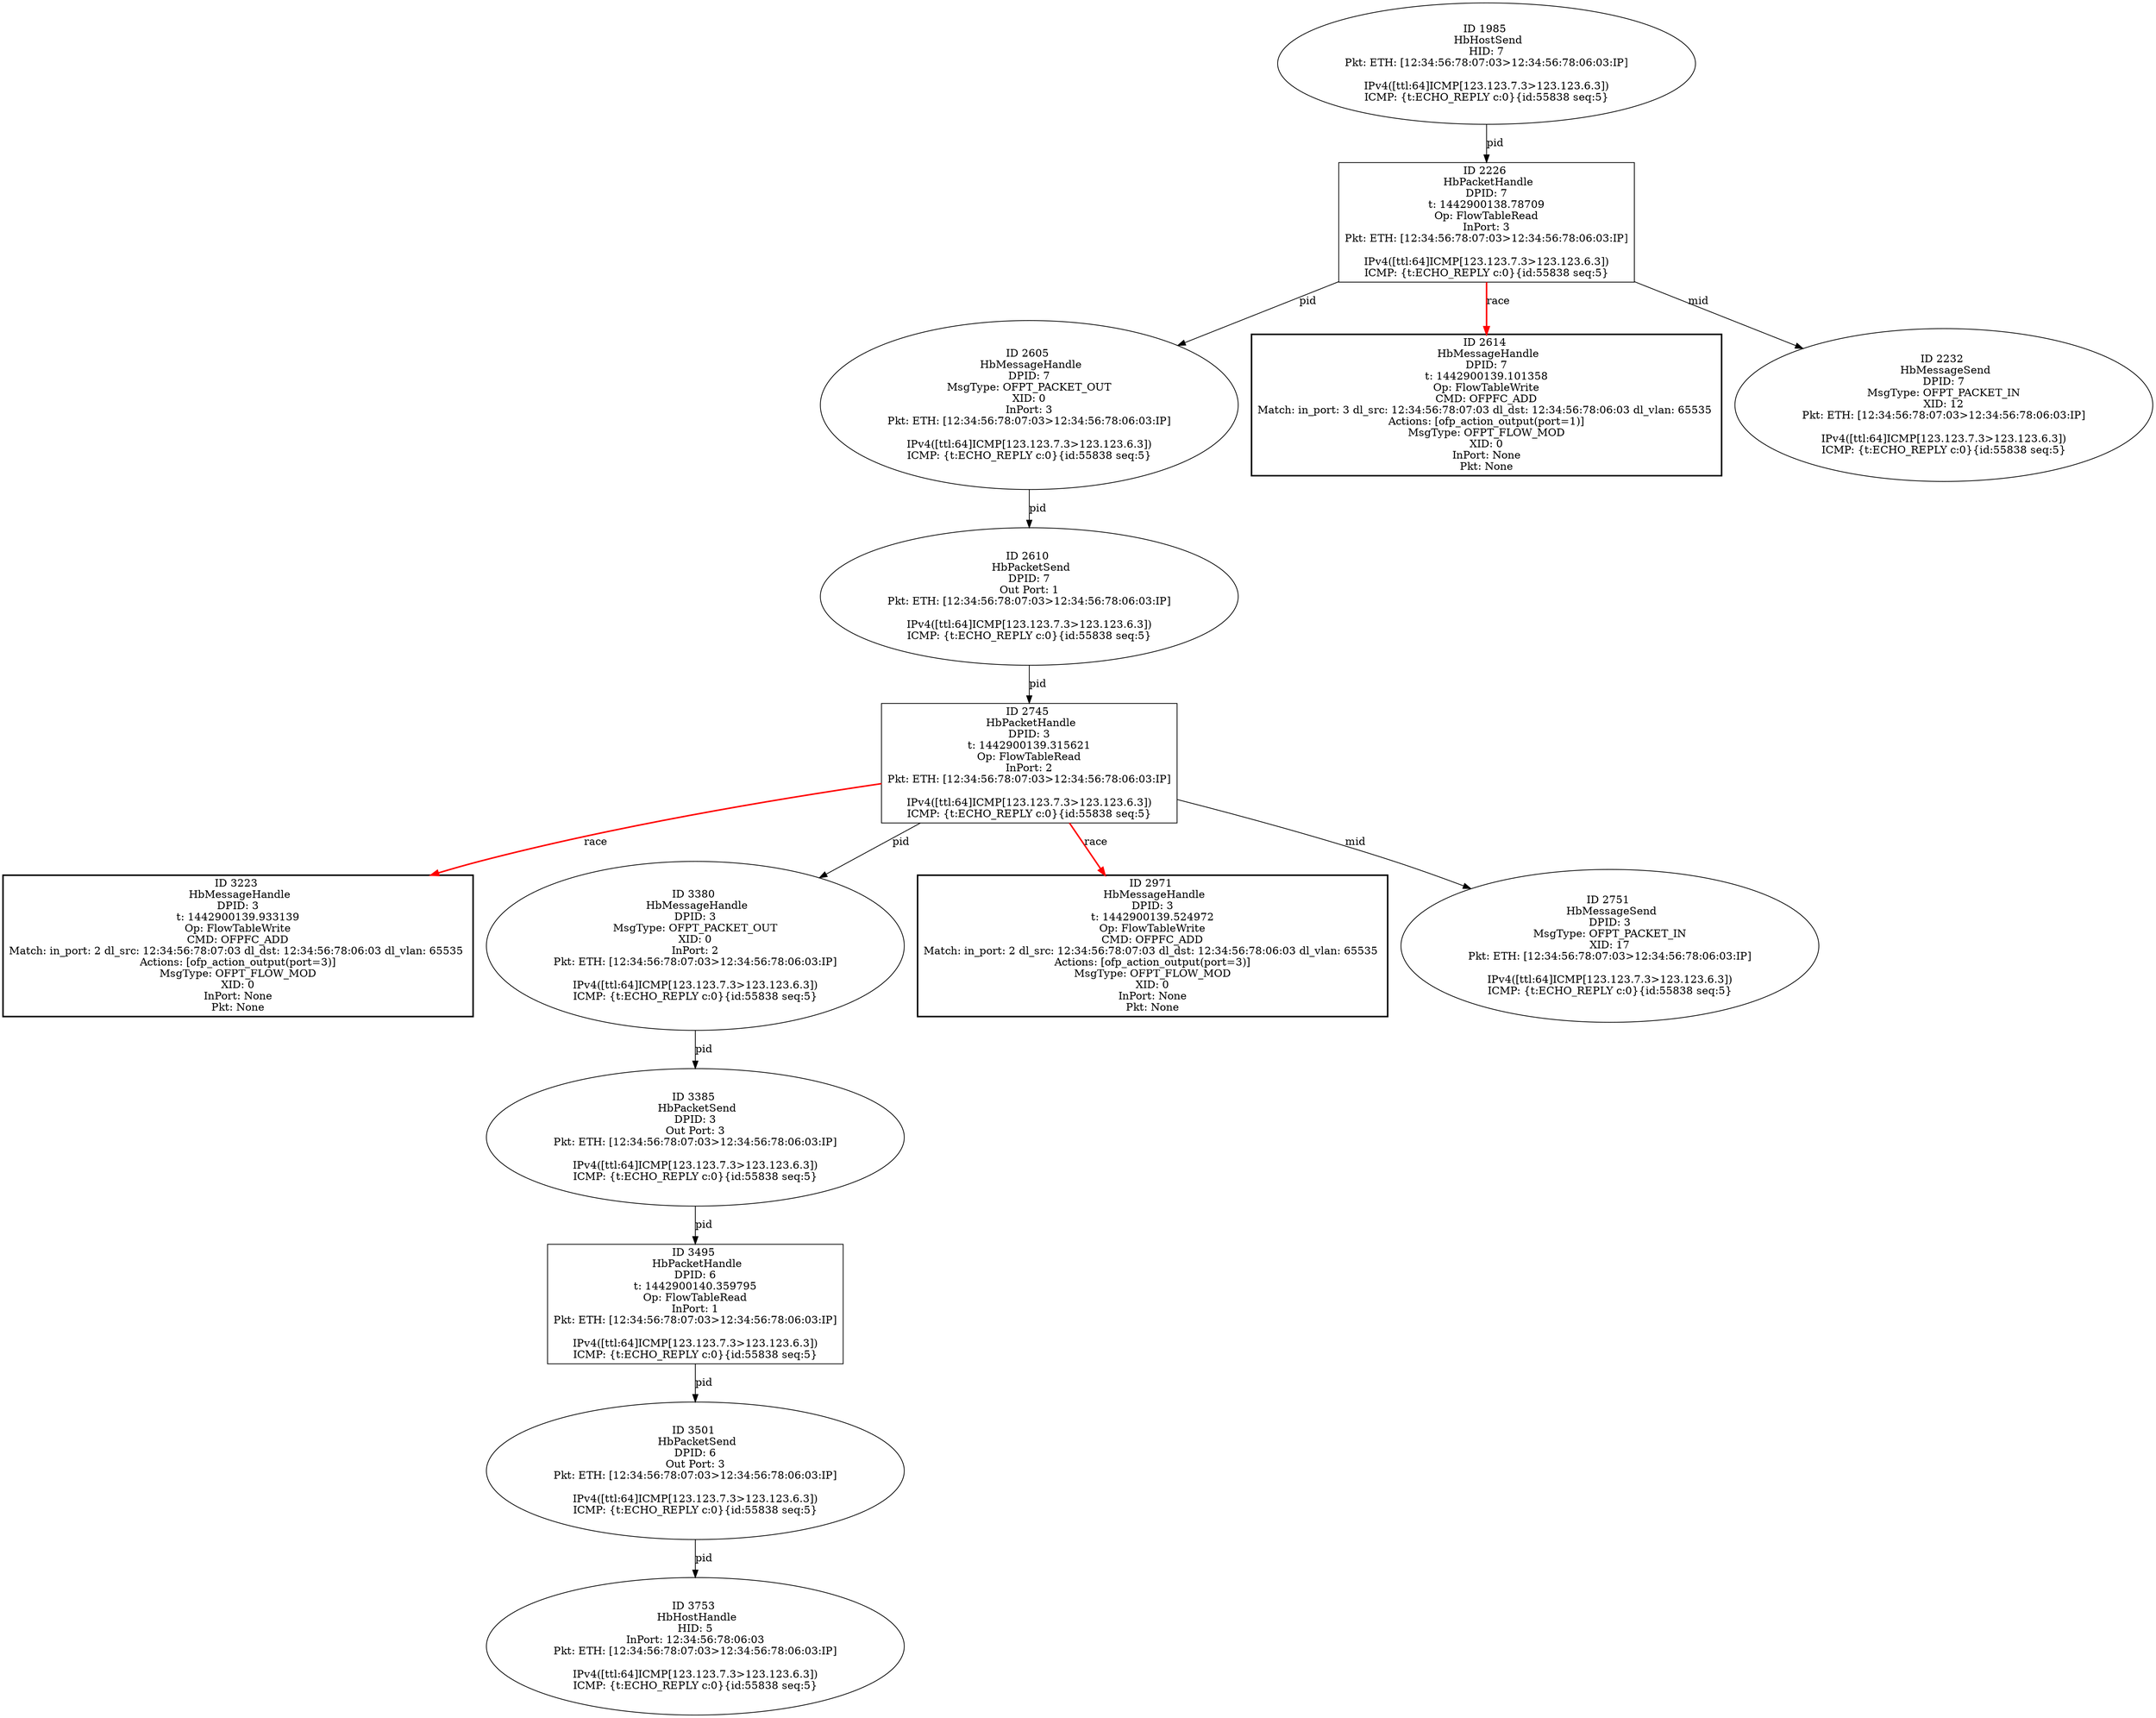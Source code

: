 strict digraph G {
1985 [shape=oval, event=<hb_events.HbHostSend object at 0x107ba2fd0>, label="ID 1985 
 HbHostSend
HID: 7
Pkt: ETH: [12:34:56:78:07:03>12:34:56:78:06:03:IP]

IPv4([ttl:64]ICMP[123.123.7.3>123.123.6.3])
ICMP: {t:ECHO_REPLY c:0}{id:55838 seq:5}"];
3495 [shape=box, event=<hb_events.HbPacketHandle object at 0x108384710>, label="ID 3495 
 HbPacketHandle
DPID: 6
t: 1442900140.359795
Op: FlowTableRead
InPort: 1
Pkt: ETH: [12:34:56:78:07:03>12:34:56:78:06:03:IP]

IPv4([ttl:64]ICMP[123.123.7.3>123.123.6.3])
ICMP: {t:ECHO_REPLY c:0}{id:55838 seq:5}"];
3753 [shape=oval, event=<hb_events.HbHostHandle object at 0x1084e7ad0>, label="ID 3753 
 HbHostHandle
HID: 5
InPort: 12:34:56:78:06:03
Pkt: ETH: [12:34:56:78:07:03>12:34:56:78:06:03:IP]

IPv4([ttl:64]ICMP[123.123.7.3>123.123.6.3])
ICMP: {t:ECHO_REPLY c:0}{id:55838 seq:5}"];
3223 [shape=box, style=bold, event=<hb_events.HbMessageHandle object at 0x1082ae190>, label="ID 3223 
 HbMessageHandle
DPID: 3
t: 1442900139.933139
Op: FlowTableWrite
CMD: OFPFC_ADD
Match: in_port: 2 dl_src: 12:34:56:78:07:03 dl_dst: 12:34:56:78:06:03 dl_vlan: 65535 
Actions: [ofp_action_output(port=3)]
MsgType: OFPT_FLOW_MOD
XID: 0
InPort: None
Pkt: None"];
3501 [shape=oval, event=<hb_events.HbPacketSend object at 0x108384690>, label="ID 3501 
 HbPacketSend
DPID: 6
Out Port: 3
Pkt: ETH: [12:34:56:78:07:03>12:34:56:78:06:03:IP]

IPv4([ttl:64]ICMP[123.123.7.3>123.123.6.3])
ICMP: {t:ECHO_REPLY c:0}{id:55838 seq:5}"];
2605 [shape=oval, event=<hb_events.HbMessageHandle object at 0x107e0bcd0>, label="ID 2605 
 HbMessageHandle
DPID: 7
MsgType: OFPT_PACKET_OUT
XID: 0
InPort: 3
Pkt: ETH: [12:34:56:78:07:03>12:34:56:78:06:03:IP]

IPv4([ttl:64]ICMP[123.123.7.3>123.123.6.3])
ICMP: {t:ECHO_REPLY c:0}{id:55838 seq:5}"];
2226 [shape=box, event=<hb_events.HbPacketHandle object at 0x107c79810>, label="ID 2226 
 HbPacketHandle
DPID: 7
t: 1442900138.78709
Op: FlowTableRead
InPort: 3
Pkt: ETH: [12:34:56:78:07:03>12:34:56:78:06:03:IP]

IPv4([ttl:64]ICMP[123.123.7.3>123.123.6.3])
ICMP: {t:ECHO_REPLY c:0}{id:55838 seq:5}"];
2610 [shape=oval, event=<hb_events.HbPacketSend object at 0x107d52d10>, label="ID 2610 
 HbPacketSend
DPID: 7
Out Port: 1
Pkt: ETH: [12:34:56:78:07:03>12:34:56:78:06:03:IP]

IPv4([ttl:64]ICMP[123.123.7.3>123.123.6.3])
ICMP: {t:ECHO_REPLY c:0}{id:55838 seq:5}"];
3380 [shape=oval, event=<hb_events.HbMessageHandle object at 0x1083567d0>, label="ID 3380 
 HbMessageHandle
DPID: 3
MsgType: OFPT_PACKET_OUT
XID: 0
InPort: 2
Pkt: ETH: [12:34:56:78:07:03>12:34:56:78:06:03:IP]

IPv4([ttl:64]ICMP[123.123.7.3>123.123.6.3])
ICMP: {t:ECHO_REPLY c:0}{id:55838 seq:5}"];
2614 [shape=box, style=bold, event=<hb_events.HbMessageHandle object at 0x107e102d0>, label="ID 2614 
 HbMessageHandle
DPID: 7
t: 1442900139.101358
Op: FlowTableWrite
CMD: OFPFC_ADD
Match: in_port: 3 dl_src: 12:34:56:78:07:03 dl_dst: 12:34:56:78:06:03 dl_vlan: 65535 
Actions: [ofp_action_output(port=1)]
MsgType: OFPT_FLOW_MOD
XID: 0
InPort: None
Pkt: None"];
3385 [shape=oval, event=<hb_events.HbPacketSend object at 0x1082413d0>, label="ID 3385 
 HbPacketSend
DPID: 3
Out Port: 3
Pkt: ETH: [12:34:56:78:07:03>12:34:56:78:06:03:IP]

IPv4([ttl:64]ICMP[123.123.7.3>123.123.6.3])
ICMP: {t:ECHO_REPLY c:0}{id:55838 seq:5}"];
2232 [shape=oval, event=<hb_events.HbMessageSend object at 0x107c87110>, label="ID 2232 
 HbMessageSend
DPID: 7
MsgType: OFPT_PACKET_IN
XID: 12
Pkt: ETH: [12:34:56:78:07:03>12:34:56:78:06:03:IP]

IPv4([ttl:64]ICMP[123.123.7.3>123.123.6.3])
ICMP: {t:ECHO_REPLY c:0}{id:55838 seq:5}"];
2745 [shape=box, event=<hb_events.HbPacketHandle object at 0x107edeb50>, label="ID 2745 
 HbPacketHandle
DPID: 3
t: 1442900139.315621
Op: FlowTableRead
InPort: 2
Pkt: ETH: [12:34:56:78:07:03>12:34:56:78:06:03:IP]

IPv4([ttl:64]ICMP[123.123.7.3>123.123.6.3])
ICMP: {t:ECHO_REPLY c:0}{id:55838 seq:5}"];
2971 [shape=box, style=bold, event=<hb_events.HbMessageHandle object at 0x108185090>, label="ID 2971 
 HbMessageHandle
DPID: 3
t: 1442900139.524972
Op: FlowTableWrite
CMD: OFPFC_ADD
Match: in_port: 2 dl_src: 12:34:56:78:07:03 dl_dst: 12:34:56:78:06:03 dl_vlan: 65535 
Actions: [ofp_action_output(port=3)]
MsgType: OFPT_FLOW_MOD
XID: 0
InPort: None
Pkt: None"];
2751 [shape=oval, event=<hb_events.HbMessageSend object at 0x107ef9490>, label="ID 2751 
 HbMessageSend
DPID: 3
MsgType: OFPT_PACKET_IN
XID: 17
Pkt: ETH: [12:34:56:78:07:03>12:34:56:78:06:03:IP]

IPv4([ttl:64]ICMP[123.123.7.3>123.123.6.3])
ICMP: {t:ECHO_REPLY c:0}{id:55838 seq:5}"];
1985 -> 2226  [rel=pid, label=pid];
3495 -> 3501  [rel=pid, label=pid];
2605 -> 2610  [rel=pid, label=pid];
3501 -> 3753  [rel=pid, label=pid];
2226 -> 2232  [rel=mid, label=mid];
2226 -> 2605  [rel=pid, label=pid];
2226 -> 2614  [harmful=True, color=red, style=bold, rel=race, label=race];
2610 -> 2745  [rel=pid, label=pid];
3380 -> 3385  [rel=pid, label=pid];
2745 -> 3223  [harmful=True, color=red, style=bold, rel=race, label=race];
2745 -> 2971  [harmful=True, color=red, style=bold, rel=race, label=race];
2745 -> 3380  [rel=pid, label=pid];
2745 -> 2751  [rel=mid, label=mid];
3385 -> 3495  [rel=pid, label=pid];
}
